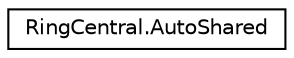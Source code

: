 digraph "Graphical Class Hierarchy"
{
 // LATEX_PDF_SIZE
  edge [fontname="Helvetica",fontsize="10",labelfontname="Helvetica",labelfontsize="10"];
  node [fontname="Helvetica",fontsize="10",shape=record];
  rankdir="LR";
  Node0 [label="RingCentral.AutoShared",height=0.2,width=0.4,color="black", fillcolor="white", style="filled",URL="$classRingCentral_1_1AutoShared.html",tooltip="Controls whether recording can be auto shared"];
}
